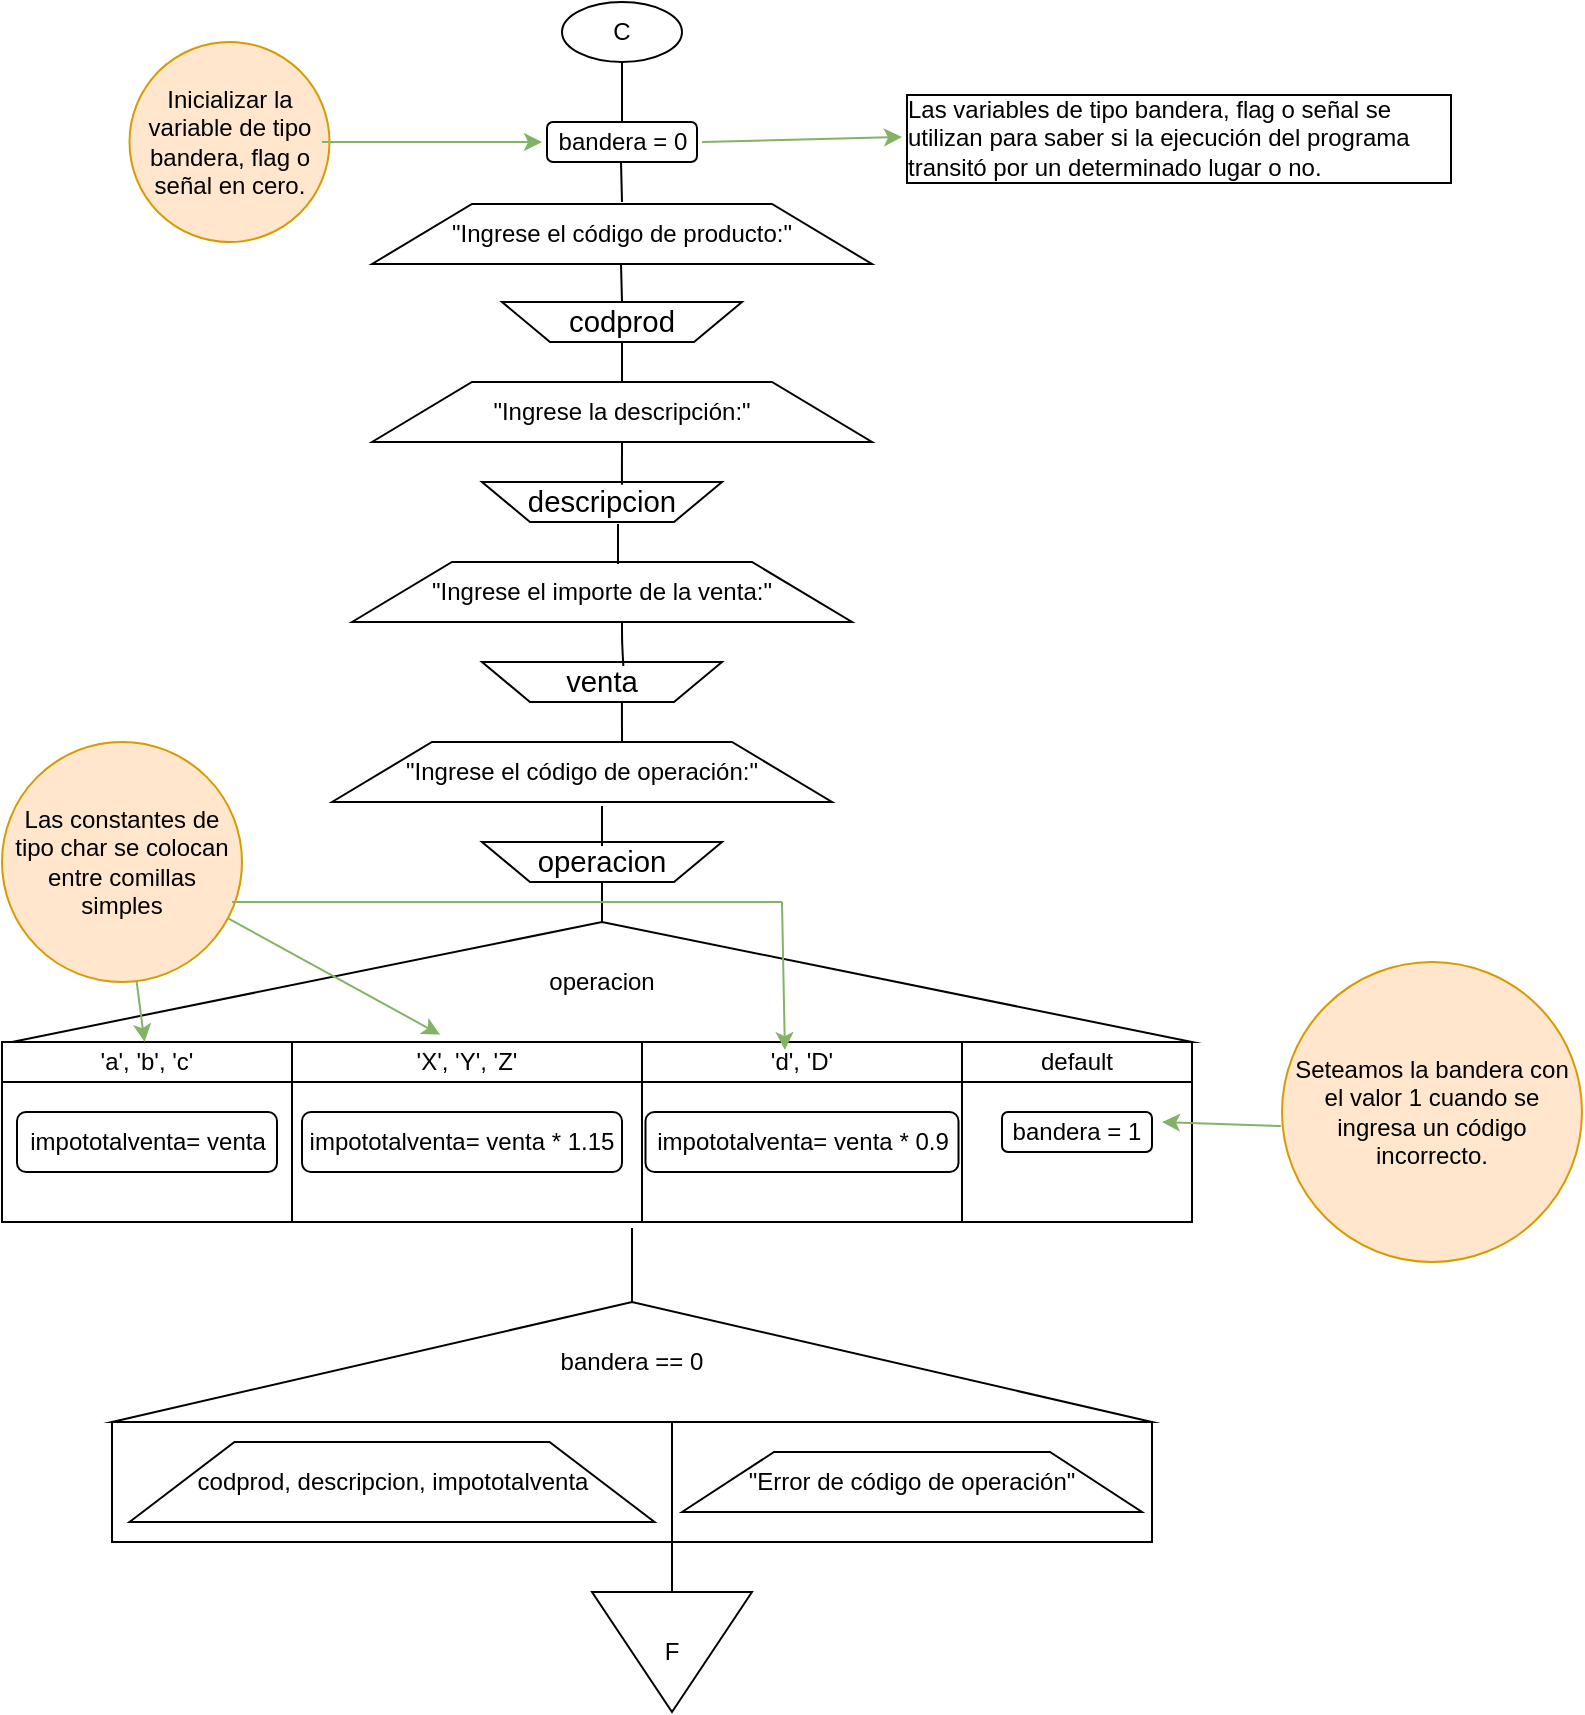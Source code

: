 <mxfile version="13.3.3" type="device"><diagram id="MMKVWrLypLrYGyLMWg8g" name="Page-1"><mxGraphModel dx="1022" dy="806" grid="0" gridSize="10" guides="1" tooltips="1" connect="1" arrows="1" fold="1" page="0" pageScale="1" pageWidth="827" pageHeight="1169" math="0" shadow="0"><root><mxCell id="0"/><mxCell id="1" parent="0"/><mxCell id="df5zK5TMBx9fA99Z5gP5-69" value="" style="rounded=0;whiteSpace=wrap;html=1;" vertex="1" parent="1"><mxGeometry x="22.5" y="520" width="120" height="20" as="geometry"/></mxCell><mxCell id="df5zK5TMBx9fA99Z5gP5-1" value="C" style="ellipse;whiteSpace=wrap;html=1;" vertex="1" parent="1"><mxGeometry x="290" y="-40" width="60" height="30" as="geometry"/></mxCell><mxCell id="df5zK5TMBx9fA99Z5gP5-2" value="&quot;Ingrese el código de producto:&quot;" style="shape=trapezoid;perimeter=trapezoidPerimeter;whiteSpace=wrap;html=1;" vertex="1" parent="1"><mxGeometry x="195" y="61" width="250" height="30" as="geometry"/></mxCell><mxCell id="df5zK5TMBx9fA99Z5gP5-3" value="&lt;span style=&quot;font-size: 11.0pt ; line-height: 107% ; font-family: &amp;#34;calibri&amp;#34; , sans-serif&quot;&gt;codprod&lt;/span&gt;" style="shape=trapezoid;perimeter=trapezoidPerimeter;whiteSpace=wrap;html=1;direction=west;" vertex="1" parent="1"><mxGeometry x="260" y="110" width="120" height="20" as="geometry"/></mxCell><mxCell id="df5zK5TMBx9fA99Z5gP5-4" value="&quot;Ingrese la descripción:&quot;" style="shape=trapezoid;perimeter=trapezoidPerimeter;whiteSpace=wrap;html=1;" vertex="1" parent="1"><mxGeometry x="195" y="150" width="250" height="30" as="geometry"/></mxCell><mxCell id="df5zK5TMBx9fA99Z5gP5-5" value="&lt;span style=&quot;font-size: 11.0pt ; line-height: 107% ; font-family: &amp;#34;calibri&amp;#34; , sans-serif&quot;&gt;descripcion&lt;/span&gt;" style="shape=trapezoid;perimeter=trapezoidPerimeter;whiteSpace=wrap;html=1;direction=west;" vertex="1" parent="1"><mxGeometry x="250" y="200" width="120" height="20" as="geometry"/></mxCell><mxCell id="df5zK5TMBx9fA99Z5gP5-6" value="&quot;Ingrese el importe de la venta:&quot;" style="shape=trapezoid;perimeter=trapezoidPerimeter;whiteSpace=wrap;html=1;" vertex="1" parent="1"><mxGeometry x="185" y="240" width="250" height="30" as="geometry"/></mxCell><mxCell id="df5zK5TMBx9fA99Z5gP5-7" value="&lt;span style=&quot;font-size: 11.0pt ; line-height: 107% ; font-family: &amp;#34;calibri&amp;#34; , sans-serif&quot;&gt;venta&lt;/span&gt;" style="shape=trapezoid;perimeter=trapezoidPerimeter;whiteSpace=wrap;html=1;direction=west;" vertex="1" parent="1"><mxGeometry x="250" y="290" width="120" height="20" as="geometry"/></mxCell><mxCell id="df5zK5TMBx9fA99Z5gP5-8" value="&quot;Ingrese el código de operación:&quot;" style="shape=trapezoid;perimeter=trapezoidPerimeter;whiteSpace=wrap;html=1;" vertex="1" parent="1"><mxGeometry x="175" y="330" width="250" height="30" as="geometry"/></mxCell><mxCell id="df5zK5TMBx9fA99Z5gP5-9" value="&lt;span style=&quot;font-size: 11.0pt ; line-height: 107% ; font-family: &amp;#34;calibri&amp;#34; , sans-serif&quot;&gt;operacion&lt;/span&gt;" style="shape=trapezoid;perimeter=trapezoidPerimeter;whiteSpace=wrap;html=1;direction=west;" vertex="1" parent="1"><mxGeometry x="250" y="380" width="120" height="20" as="geometry"/></mxCell><mxCell id="df5zK5TMBx9fA99Z5gP5-12" value="operacion" style="triangle;whiteSpace=wrap;html=1;direction=north;" vertex="1" parent="1"><mxGeometry x="15" y="420" width="590" height="60" as="geometry"/></mxCell><mxCell id="df5zK5TMBx9fA99Z5gP5-13" value="" style="rounded=0;whiteSpace=wrap;html=1;" vertex="1" parent="1"><mxGeometry x="10" y="480" width="145" height="90" as="geometry"/></mxCell><mxCell id="df5zK5TMBx9fA99Z5gP5-14" value="'a', 'b', 'c'" style="rounded=0;whiteSpace=wrap;html=1;" vertex="1" parent="1"><mxGeometry x="10" y="480" width="145" height="20" as="geometry"/></mxCell><mxCell id="df5zK5TMBx9fA99Z5gP5-15" value="" style="rounded=0;whiteSpace=wrap;html=1;" vertex="1" parent="1"><mxGeometry x="155" y="480" width="175" height="90" as="geometry"/></mxCell><mxCell id="df5zK5TMBx9fA99Z5gP5-16" value="'X', 'Y', 'Z'" style="rounded=0;whiteSpace=wrap;html=1;" vertex="1" parent="1"><mxGeometry x="155" y="480" width="175" height="20" as="geometry"/></mxCell><mxCell id="df5zK5TMBx9fA99Z5gP5-19" value="" style="rounded=0;whiteSpace=wrap;html=1;" vertex="1" parent="1"><mxGeometry x="330" y="480" width="160" height="90" as="geometry"/></mxCell><mxCell id="df5zK5TMBx9fA99Z5gP5-20" value="'d', 'D'" style="rounded=0;whiteSpace=wrap;html=1;" vertex="1" parent="1"><mxGeometry x="330" y="480" width="160" height="20" as="geometry"/></mxCell><mxCell id="df5zK5TMBx9fA99Z5gP5-21" value="" style="rounded=0;whiteSpace=wrap;html=1;" vertex="1" parent="1"><mxGeometry x="490" y="480" width="115" height="90" as="geometry"/></mxCell><mxCell id="df5zK5TMBx9fA99Z5gP5-22" value="default" style="rounded=0;whiteSpace=wrap;html=1;" vertex="1" parent="1"><mxGeometry x="490" y="480" width="115" height="20" as="geometry"/></mxCell><mxCell id="df5zK5TMBx9fA99Z5gP5-25" value="bandera = 0" style="rounded=1;whiteSpace=wrap;html=1;" vertex="1" parent="1"><mxGeometry x="282.5" y="20" width="75" height="20" as="geometry"/></mxCell><mxCell id="df5zK5TMBx9fA99Z5gP5-27" value="bandera = 1" style="rounded=1;whiteSpace=wrap;html=1;" vertex="1" parent="1"><mxGeometry x="510" y="515" width="75" height="20" as="geometry"/></mxCell><mxCell id="df5zK5TMBx9fA99Z5gP5-28" value="bandera == 0" style="triangle;whiteSpace=wrap;html=1;direction=north;" vertex="1" parent="1"><mxGeometry x="65" y="610" width="520" height="60" as="geometry"/></mxCell><mxCell id="df5zK5TMBx9fA99Z5gP5-29" value="" style="rounded=0;whiteSpace=wrap;html=1;" vertex="1" parent="1"><mxGeometry x="65" y="670" width="280" height="60" as="geometry"/></mxCell><mxCell id="df5zK5TMBx9fA99Z5gP5-24" value="codprod, descripcion, impototalventa" style="shape=trapezoid;perimeter=trapezoidPerimeter;whiteSpace=wrap;html=1;" vertex="1" parent="1"><mxGeometry x="73.75" y="680" width="262.5" height="40" as="geometry"/></mxCell><mxCell id="df5zK5TMBx9fA99Z5gP5-30" value="" style="rounded=0;whiteSpace=wrap;html=1;" vertex="1" parent="1"><mxGeometry x="345" y="670" width="240" height="60" as="geometry"/></mxCell><mxCell id="df5zK5TMBx9fA99Z5gP5-23" value="&quot;Error de código de operación&quot;" style="shape=trapezoid;perimeter=trapezoidPerimeter;whiteSpace=wrap;html=1;" vertex="1" parent="1"><mxGeometry x="350" y="685" width="230" height="30" as="geometry"/></mxCell><mxCell id="df5zK5TMBx9fA99Z5gP5-31" value="F" style="triangle;whiteSpace=wrap;html=1;direction=south;" vertex="1" parent="1"><mxGeometry x="305" y="755" width="80" height="60" as="geometry"/></mxCell><mxCell id="df5zK5TMBx9fA99Z5gP5-35" value="" style="endArrow=none;html=1;entryX=0.5;entryY=1;entryDx=0;entryDy=0;" edge="1" parent="1" target="df5zK5TMBx9fA99Z5gP5-1"><mxGeometry width="50" height="50" relative="1" as="geometry"><mxPoint x="320" y="20" as="sourcePoint"/><mxPoint x="430" y="150" as="targetPoint"/></mxGeometry></mxCell><mxCell id="df5zK5TMBx9fA99Z5gP5-36" value="" style="endArrow=none;html=1;entryX=0.5;entryY=1;entryDx=0;entryDy=0;" edge="1" parent="1"><mxGeometry width="50" height="50" relative="1" as="geometry"><mxPoint x="320" y="60" as="sourcePoint"/><mxPoint x="319.5" y="40" as="targetPoint"/></mxGeometry></mxCell><mxCell id="df5zK5TMBx9fA99Z5gP5-38" value="" style="endArrow=none;html=1;entryX=0.5;entryY=1;entryDx=0;entryDy=0;" edge="1" parent="1"><mxGeometry width="50" height="50" relative="1" as="geometry"><mxPoint x="320" y="110" as="sourcePoint"/><mxPoint x="319.5" y="91" as="targetPoint"/></mxGeometry></mxCell><mxCell id="df5zK5TMBx9fA99Z5gP5-40" value="" style="endArrow=none;html=1;entryX=0.5;entryY=0;entryDx=0;entryDy=0;" edge="1" parent="1" source="df5zK5TMBx9fA99Z5gP5-4" target="df5zK5TMBx9fA99Z5gP5-3"><mxGeometry width="50" height="50" relative="1" as="geometry"><mxPoint x="380" y="280" as="sourcePoint"/><mxPoint x="430" y="230" as="targetPoint"/></mxGeometry></mxCell><mxCell id="df5zK5TMBx9fA99Z5gP5-42" value="" style="endArrow=none;html=1;entryX=0.5;entryY=1;entryDx=0;entryDy=0;exitX=0.417;exitY=0.933;exitDx=0;exitDy=0;exitPerimeter=0;" edge="1" parent="1" source="df5zK5TMBx9fA99Z5gP5-5" target="df5zK5TMBx9fA99Z5gP5-4"><mxGeometry width="50" height="50" relative="1" as="geometry"><mxPoint x="380" y="280" as="sourcePoint"/><mxPoint x="430" y="230" as="targetPoint"/></mxGeometry></mxCell><mxCell id="df5zK5TMBx9fA99Z5gP5-43" value="" style="endArrow=none;html=1;" edge="1" parent="1"><mxGeometry width="50" height="50" relative="1" as="geometry"><mxPoint x="318" y="241" as="sourcePoint"/><mxPoint x="318" y="221" as="targetPoint"/></mxGeometry></mxCell><mxCell id="df5zK5TMBx9fA99Z5gP5-47" value="" style="endArrow=none;html=1;exitX=0.411;exitY=0.9;exitDx=0;exitDy=0;exitPerimeter=0;" edge="1" parent="1" source="df5zK5TMBx9fA99Z5gP5-7"><mxGeometry width="50" height="50" relative="1" as="geometry"><mxPoint x="380" y="280" as="sourcePoint"/><mxPoint x="320" y="270" as="targetPoint"/><Array as="points"><mxPoint x="320" y="280"/></Array></mxGeometry></mxCell><mxCell id="df5zK5TMBx9fA99Z5gP5-51" value="" style="endArrow=none;html=1;entryX=0.417;entryY=0;entryDx=0;entryDy=0;entryPerimeter=0;" edge="1" parent="1" target="df5zK5TMBx9fA99Z5gP5-7"><mxGeometry width="50" height="50" relative="1" as="geometry"><mxPoint x="320" y="330" as="sourcePoint"/><mxPoint x="430" y="350" as="targetPoint"/></mxGeometry></mxCell><mxCell id="df5zK5TMBx9fA99Z5gP5-52" value="" style="endArrow=none;html=1;" edge="1" parent="1"><mxGeometry width="50" height="50" relative="1" as="geometry"><mxPoint x="310" y="382" as="sourcePoint"/><mxPoint x="310" y="362" as="targetPoint"/></mxGeometry></mxCell><mxCell id="df5zK5TMBx9fA99Z5gP5-54" value="" style="endArrow=none;html=1;entryX=0.5;entryY=0;entryDx=0;entryDy=0;" edge="1" parent="1" source="df5zK5TMBx9fA99Z5gP5-12" target="df5zK5TMBx9fA99Z5gP5-9"><mxGeometry width="50" height="50" relative="1" as="geometry"><mxPoint x="340" y="500" as="sourcePoint"/><mxPoint x="390" y="450" as="targetPoint"/></mxGeometry></mxCell><mxCell id="df5zK5TMBx9fA99Z5gP5-59" value="" style="endArrow=none;html=1;exitX=0;exitY=1;exitDx=0;exitDy=0;entryX=0;entryY=0.5;entryDx=0;entryDy=0;" edge="1" parent="1" source="df5zK5TMBx9fA99Z5gP5-30" target="df5zK5TMBx9fA99Z5gP5-31"><mxGeometry width="50" height="50" relative="1" as="geometry"><mxPoint x="340" y="700" as="sourcePoint"/><mxPoint x="390" y="650" as="targetPoint"/></mxGeometry></mxCell><mxCell id="df5zK5TMBx9fA99Z5gP5-63" value="Las constantes de tipo char se colocan entre comillas simples" style="ellipse;whiteSpace=wrap;html=1;aspect=fixed;fillColor=#ffe6cc;strokeColor=#d79b00;" vertex="1" parent="1"><mxGeometry x="10" y="330" width="120" height="120" as="geometry"/></mxCell><mxCell id="df5zK5TMBx9fA99Z5gP5-64" value="" style="endArrow=classic;html=1;fillColor=#d5e8d4;strokeColor=#82b366;" edge="1" parent="1" source="df5zK5TMBx9fA99Z5gP5-63" target="df5zK5TMBx9fA99Z5gP5-14"><mxGeometry width="50" height="50" relative="1" as="geometry"><mxPoint x="340" y="600" as="sourcePoint"/><mxPoint x="390" y="550" as="targetPoint"/></mxGeometry></mxCell><mxCell id="df5zK5TMBx9fA99Z5gP5-65" value="" style="endArrow=classic;html=1;entryX=0.423;entryY=-0.183;entryDx=0;entryDy=0;entryPerimeter=0;exitX=0.944;exitY=0.736;exitDx=0;exitDy=0;exitPerimeter=0;fillColor=#d5e8d4;strokeColor=#82b366;" edge="1" parent="1" source="df5zK5TMBx9fA99Z5gP5-63" target="df5zK5TMBx9fA99Z5gP5-16"><mxGeometry width="50" height="50" relative="1" as="geometry"><mxPoint x="80" y="450" as="sourcePoint"/><mxPoint x="220" y="470" as="targetPoint"/></mxGeometry></mxCell><mxCell id="df5zK5TMBx9fA99Z5gP5-67" value="" style="endArrow=none;html=1;fillColor=#d5e8d4;strokeColor=#82b366;" edge="1" parent="1"><mxGeometry width="50" height="50" relative="1" as="geometry"><mxPoint x="125" y="410" as="sourcePoint"/><mxPoint x="400" y="410" as="targetPoint"/></mxGeometry></mxCell><mxCell id="df5zK5TMBx9fA99Z5gP5-68" value="" style="endArrow=classic;html=1;entryX=-0.067;entryY=0.655;entryDx=0;entryDy=0;entryPerimeter=0;fillColor=#d5e8d4;strokeColor=#82b366;" edge="1" parent="1" target="df5zK5TMBx9fA99Z5gP5-12"><mxGeometry width="50" height="50" relative="1" as="geometry"><mxPoint x="400" y="410" as="sourcePoint"/><mxPoint x="270" y="550" as="targetPoint"/></mxGeometry></mxCell><mxCell id="df5zK5TMBx9fA99Z5gP5-73" value="&lt;span&gt;impototalventa= venta&lt;/span&gt;" style="rounded=1;whiteSpace=wrap;html=1;" vertex="1" parent="1"><mxGeometry x="17.5" y="515" width="130" height="30" as="geometry"/></mxCell><mxCell id="df5zK5TMBx9fA99Z5gP5-75" value="&lt;span&gt;impototalventa= venta * 1.15&lt;/span&gt;" style="rounded=1;whiteSpace=wrap;html=1;" vertex="1" parent="1"><mxGeometry x="160" y="515" width="160" height="30" as="geometry"/></mxCell><mxCell id="df5zK5TMBx9fA99Z5gP5-76" value="&lt;span&gt;impototalventa= venta * 0.9&lt;/span&gt;" style="rounded=1;whiteSpace=wrap;html=1;" vertex="1" parent="1"><mxGeometry x="331.75" y="515" width="156.5" height="30" as="geometry"/></mxCell><mxCell id="df5zK5TMBx9fA99Z5gP5-78" value="" style="endArrow=none;html=1;exitX=1;exitY=0.5;exitDx=0;exitDy=0;" edge="1" parent="1" source="df5zK5TMBx9fA99Z5gP5-28"><mxGeometry width="50" height="50" relative="1" as="geometry"><mxPoint x="320" y="650" as="sourcePoint"/><mxPoint x="325" y="573" as="targetPoint"/></mxGeometry></mxCell><mxCell id="df5zK5TMBx9fA99Z5gP5-79" value="Inicializar la variable de tipo bandera, flag o señal en cero." style="ellipse;whiteSpace=wrap;html=1;aspect=fixed;fillColor=#ffe6cc;strokeColor=#d79b00;" vertex="1" parent="1"><mxGeometry x="73.75" y="-20" width="100" height="100" as="geometry"/></mxCell><mxCell id="df5zK5TMBx9fA99Z5gP5-80" value="" style="endArrow=classic;html=1;fillColor=#d5e8d4;strokeColor=#82b366;" edge="1" parent="1"><mxGeometry width="50" height="50" relative="1" as="geometry"><mxPoint x="170" y="30" as="sourcePoint"/><mxPoint x="280" y="30" as="targetPoint"/></mxGeometry></mxCell><mxCell id="df5zK5TMBx9fA99Z5gP5-81" value="Las variables de tipo bandera, flag o señal se utilizan para saber si la ejecución del programa transitó por un determinado lugar o no.&amp;nbsp;" style="text;html=1;align=left;verticalAlign=middle;whiteSpace=wrap;rounded=0;labelBorderColor=#000000;" vertex="1" parent="1"><mxGeometry x="460" y="-20" width="275" height="95" as="geometry"/></mxCell><mxCell id="df5zK5TMBx9fA99Z5gP5-83" value="" style="endArrow=classic;html=1;fillColor=#d5e8d4;strokeColor=#82b366;entryX=0;entryY=0.5;entryDx=0;entryDy=0;" edge="1" parent="1" target="df5zK5TMBx9fA99Z5gP5-81"><mxGeometry width="50" height="50" relative="1" as="geometry"><mxPoint x="360" y="30" as="sourcePoint"/><mxPoint x="290" y="40" as="targetPoint"/></mxGeometry></mxCell><mxCell id="df5zK5TMBx9fA99Z5gP5-85" value="Seteamos la bandera con el valor 1 cuando se ingresa un código incorrecto." style="ellipse;whiteSpace=wrap;html=1;aspect=fixed;fillColor=#ffe6cc;strokeColor=#d79b00;align=center;" vertex="1" parent="1"><mxGeometry x="650" y="440" width="150" height="150" as="geometry"/></mxCell><mxCell id="df5zK5TMBx9fA99Z5gP5-86" value="" style="endArrow=classic;html=1;exitX=-0.004;exitY=0.547;exitDx=0;exitDy=0;exitPerimeter=0;fillColor=#d5e8d4;strokeColor=#82b366;" edge="1" parent="1" source="df5zK5TMBx9fA99Z5gP5-85"><mxGeometry width="50" height="50" relative="1" as="geometry"><mxPoint x="133.28" y="428.32" as="sourcePoint"/><mxPoint x="590" y="520" as="targetPoint"/></mxGeometry></mxCell></root></mxGraphModel></diagram></mxfile>